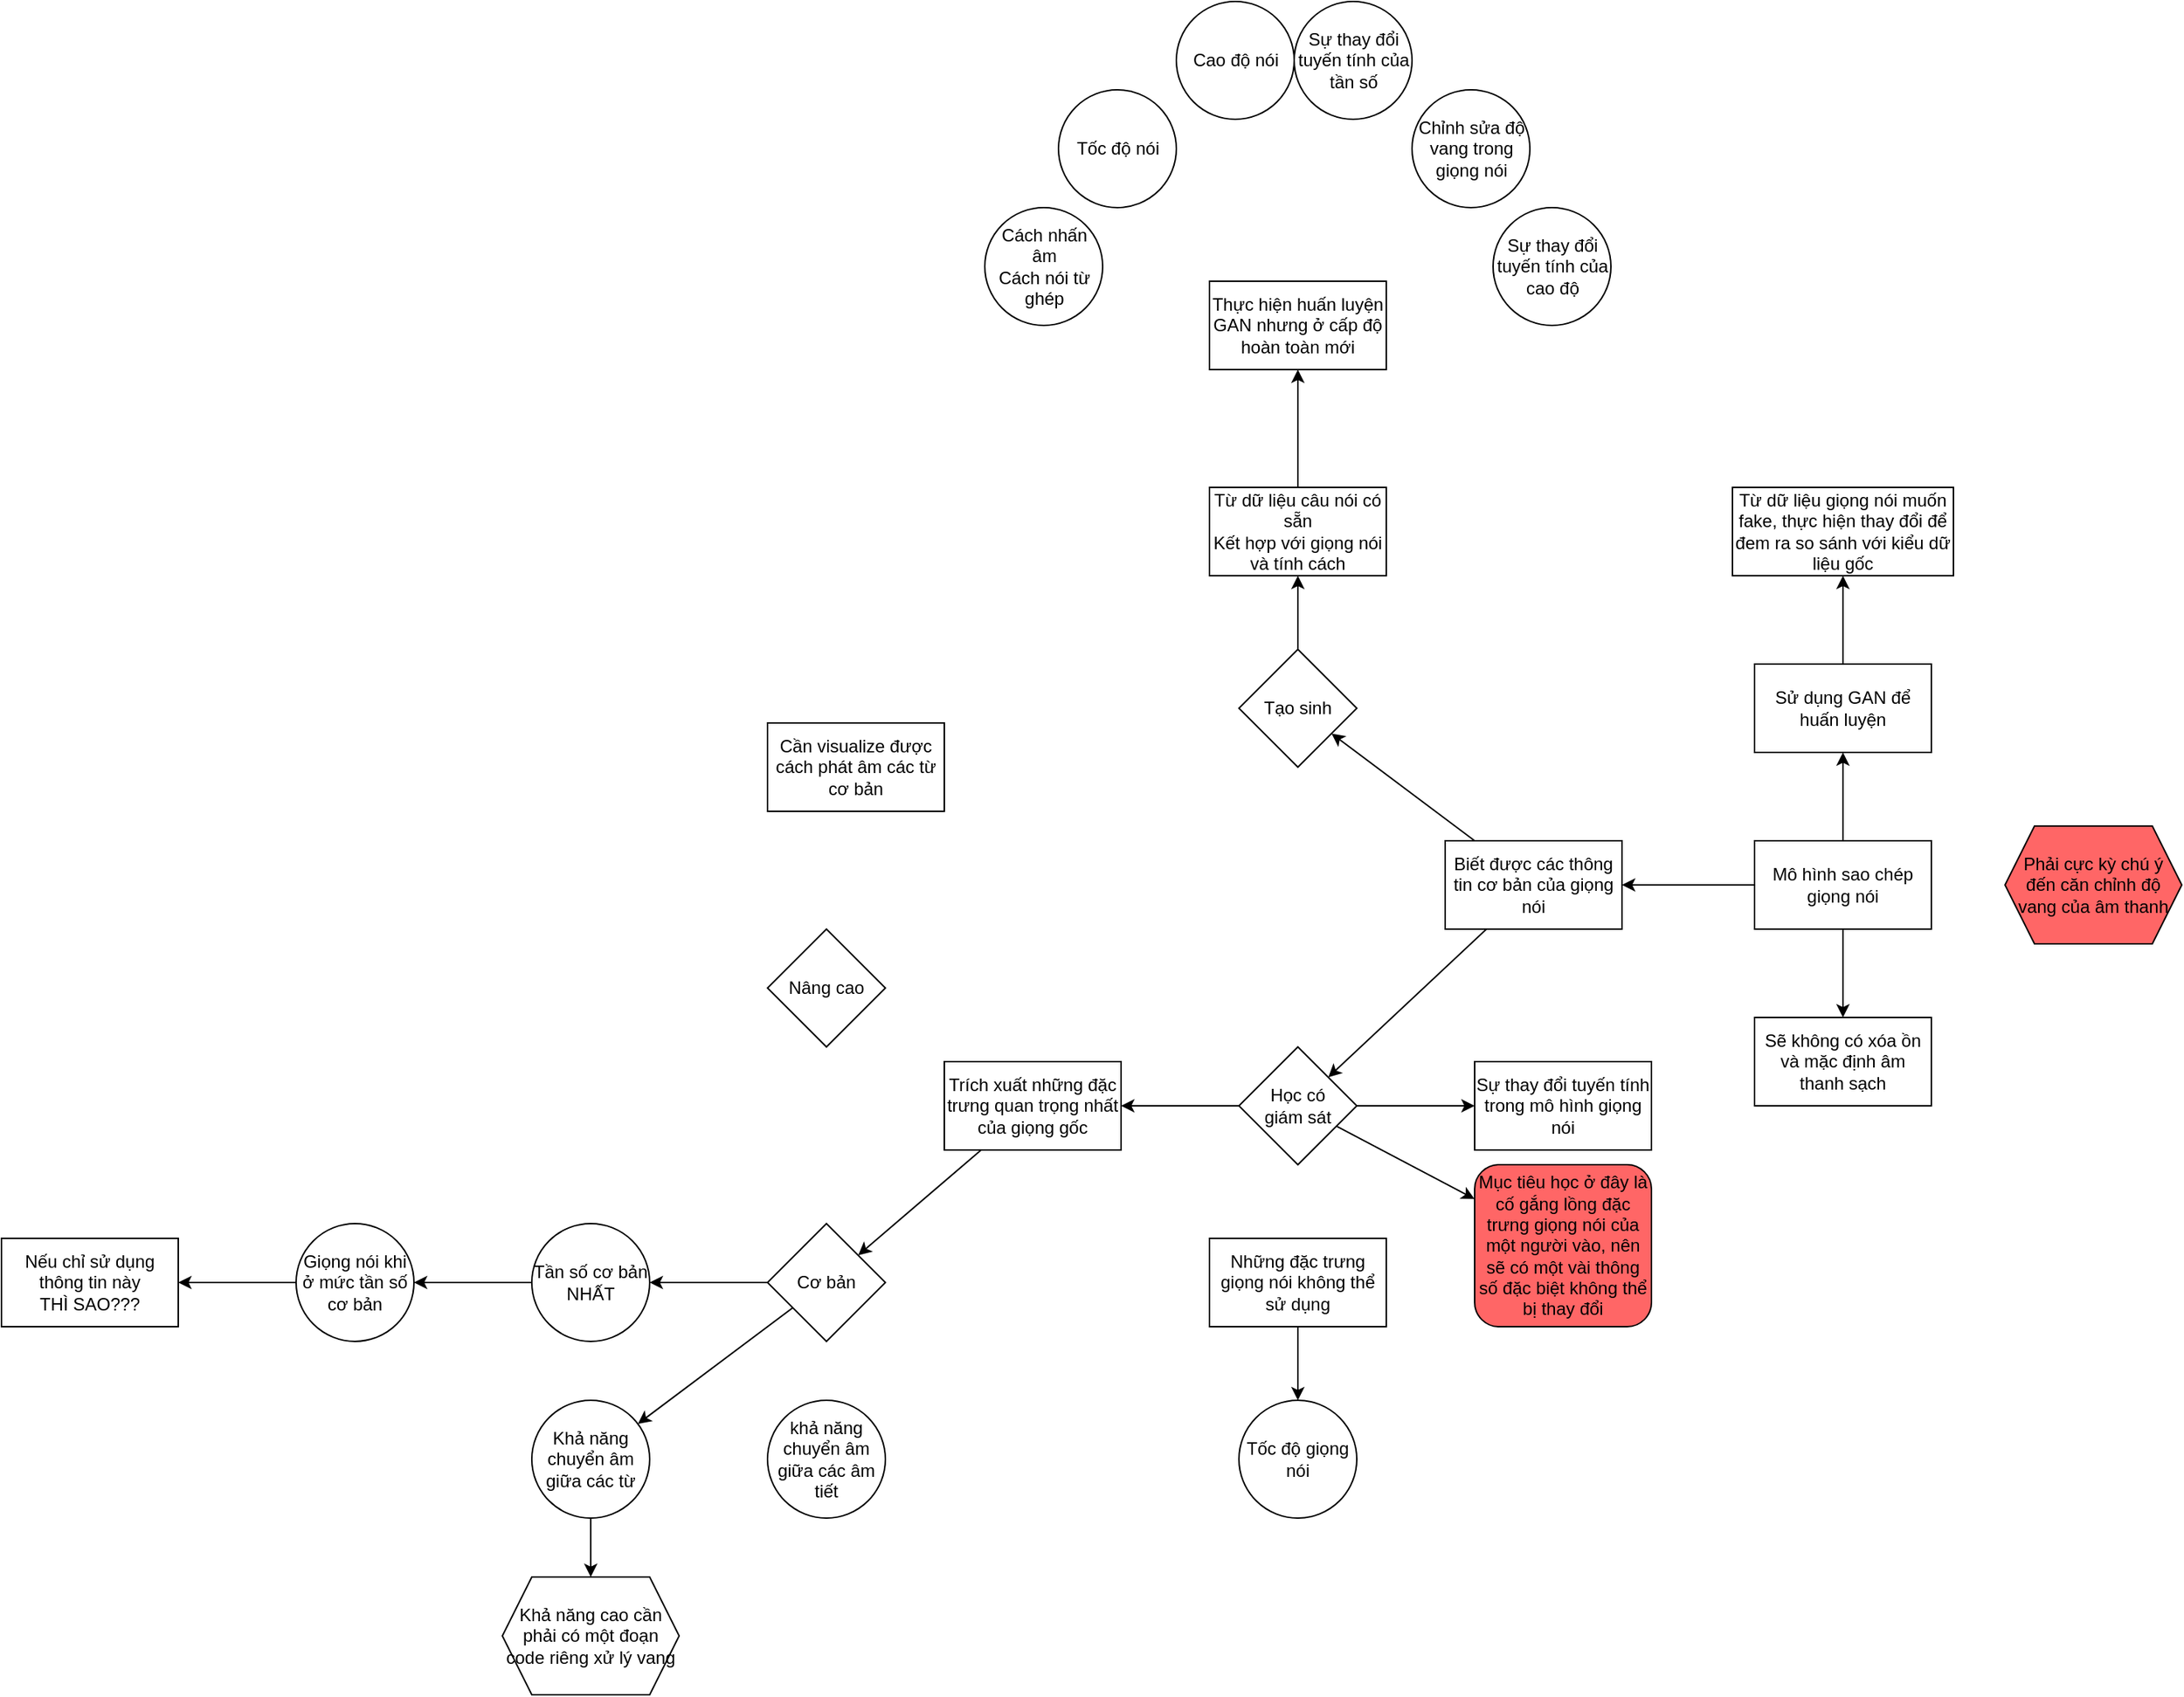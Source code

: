 <mxfile>
    <diagram id="du3HDHXmK6elPqAYcbAU" name="Page-1">
        <mxGraphModel dx="1339" dy="1525" grid="1" gridSize="10" guides="1" tooltips="1" connect="1" arrows="1" fold="1" page="1" pageScale="1" pageWidth="850" pageHeight="1100" math="0" shadow="0">
            <root>
                <mxCell id="0"/>
                <mxCell id="1" parent="0"/>
                <mxCell id="92" style="edgeStyle=none;html=1;" parent="1" source="85" target="87" edge="1">
                    <mxGeometry relative="1" as="geometry"/>
                </mxCell>
                <mxCell id="94" style="edgeStyle=none;html=1;" parent="1" source="85" target="86" edge="1">
                    <mxGeometry relative="1" as="geometry"/>
                </mxCell>
                <mxCell id="97" style="edgeStyle=none;html=1;" parent="1" source="85" target="96" edge="1">
                    <mxGeometry relative="1" as="geometry"/>
                </mxCell>
                <mxCell id="85" value="Mô hình sao chép giọng nói" style="whiteSpace=wrap;html=1;" parent="1" vertex="1">
                    <mxGeometry x="550" y="300" width="120" height="60" as="geometry"/>
                </mxCell>
                <mxCell id="101" style="edgeStyle=none;html=1;" parent="1" source="86" target="100" edge="1">
                    <mxGeometry relative="1" as="geometry"/>
                </mxCell>
                <mxCell id="114" style="edgeStyle=none;html=1;" parent="1" source="86" target="103" edge="1">
                    <mxGeometry relative="1" as="geometry"/>
                </mxCell>
                <mxCell id="86" value="Biết được các thông tin cơ bản của giọng nói" style="whiteSpace=wrap;html=1;" parent="1" vertex="1">
                    <mxGeometry x="340" y="300" width="120" height="60" as="geometry"/>
                </mxCell>
                <mxCell id="91" style="edgeStyle=none;html=1;" parent="1" source="87" target="89" edge="1">
                    <mxGeometry relative="1" as="geometry"/>
                </mxCell>
                <mxCell id="87" value="Sử dụng GAN để huấn luyện" style="whiteSpace=wrap;html=1;" parent="1" vertex="1">
                    <mxGeometry x="550" y="180" width="120" height="60" as="geometry"/>
                </mxCell>
                <mxCell id="89" value="Từ dữ liệu giọng nói muốn fake, thực hiện thay đổi để đem ra so sánh với kiểu dữ liệu gốc" style="whiteSpace=wrap;html=1;" parent="1" vertex="1">
                    <mxGeometry x="535" y="60" width="150" height="60" as="geometry"/>
                </mxCell>
                <mxCell id="96" value="Sẽ không có xóa ồn và mặc định âm thanh sạch" style="whiteSpace=wrap;html=1;" parent="1" vertex="1">
                    <mxGeometry x="550" y="420" width="120" height="60" as="geometry"/>
                </mxCell>
                <mxCell id="98" value="Sự thay đổi tuyến tính trong mô hình giọng nói" style="whiteSpace=wrap;html=1;" parent="1" vertex="1">
                    <mxGeometry x="360" y="450" width="120" height="60" as="geometry"/>
                </mxCell>
                <mxCell id="102" style="edgeStyle=none;html=1;" parent="1" source="100" target="98" edge="1">
                    <mxGeometry relative="1" as="geometry"/>
                </mxCell>
                <mxCell id="122" style="edgeStyle=none;html=1;" parent="1" source="100" target="121" edge="1">
                    <mxGeometry relative="1" as="geometry"/>
                </mxCell>
                <mxCell id="128" style="edgeStyle=none;html=1;" parent="1" source="100" target="116" edge="1">
                    <mxGeometry relative="1" as="geometry"/>
                </mxCell>
                <mxCell id="100" value="Học có&lt;br&gt;giám sát" style="rhombus;whiteSpace=wrap;html=1;" parent="1" vertex="1">
                    <mxGeometry x="200" y="440" width="80" height="80" as="geometry"/>
                </mxCell>
                <mxCell id="115" style="edgeStyle=none;html=1;" parent="1" source="103" target="104" edge="1">
                    <mxGeometry relative="1" as="geometry"/>
                </mxCell>
                <mxCell id="103" value="Tạo sinh" style="rhombus;whiteSpace=wrap;html=1;" parent="1" vertex="1">
                    <mxGeometry x="200" y="170" width="80" height="80" as="geometry"/>
                </mxCell>
                <mxCell id="106" value="" style="edgeStyle=none;html=1;" parent="1" source="104" target="105" edge="1">
                    <mxGeometry relative="1" as="geometry"/>
                </mxCell>
                <mxCell id="104" value="Từ dữ liệu câu nói có sẵn&lt;br&gt;Kết hợp với giọng nói và tính cách" style="whiteSpace=wrap;html=1;" parent="1" vertex="1">
                    <mxGeometry x="180" y="60" width="120" height="60" as="geometry"/>
                </mxCell>
                <mxCell id="105" value="Thực hiện huấn luyện GAN nhưng ở cấp độ hoàn toàn mới" style="whiteSpace=wrap;html=1;" parent="1" vertex="1">
                    <mxGeometry x="180" y="-80" width="120" height="60" as="geometry"/>
                </mxCell>
                <mxCell id="108" value="Tốc độ nói" style="ellipse;whiteSpace=wrap;html=1;" parent="1" vertex="1">
                    <mxGeometry x="77.5" y="-210" width="80" height="80" as="geometry"/>
                </mxCell>
                <mxCell id="109" value="Cao độ nói" style="ellipse;whiteSpace=wrap;html=1;" parent="1" vertex="1">
                    <mxGeometry x="157.5" y="-270" width="80" height="80" as="geometry"/>
                </mxCell>
                <mxCell id="110" value="Sự thay đổi tuyến tính của tần số" style="ellipse;whiteSpace=wrap;html=1;" parent="1" vertex="1">
                    <mxGeometry x="237.5" y="-270" width="80" height="80" as="geometry"/>
                </mxCell>
                <mxCell id="111" value="Chỉnh sửa độ vang trong giọng nói" style="ellipse;whiteSpace=wrap;html=1;" parent="1" vertex="1">
                    <mxGeometry x="317.5" y="-210" width="80" height="80" as="geometry"/>
                </mxCell>
                <mxCell id="112" value="Cách nhấn âm&lt;br&gt;Cách nói từ ghép" style="ellipse;whiteSpace=wrap;html=1;" parent="1" vertex="1">
                    <mxGeometry x="27.5" y="-130" width="80" height="80" as="geometry"/>
                </mxCell>
                <mxCell id="113" value="Sự thay đổi tuyến tính của cao độ" style="ellipse;whiteSpace=wrap;html=1;" parent="1" vertex="1">
                    <mxGeometry x="372.5" y="-130" width="80" height="80" as="geometry"/>
                </mxCell>
                <mxCell id="129" style="edgeStyle=none;html=1;" parent="1" source="116" target="118" edge="1">
                    <mxGeometry relative="1" as="geometry"/>
                </mxCell>
                <mxCell id="116" value="Trích xuất những đặc trưng quan trọng nhất của giọng gốc" style="whiteSpace=wrap;html=1;" parent="1" vertex="1">
                    <mxGeometry y="450" width="120" height="60" as="geometry"/>
                </mxCell>
                <mxCell id="131" style="edgeStyle=none;html=1;" parent="1" source="117" target="119" edge="1">
                    <mxGeometry relative="1" as="geometry"/>
                </mxCell>
                <mxCell id="117" value="Giọng nói khi ở mức tần số cơ bản" style="ellipse;whiteSpace=wrap;html=1;" parent="1" vertex="1">
                    <mxGeometry x="-440" y="560" width="80" height="80" as="geometry"/>
                </mxCell>
                <mxCell id="136" style="edgeStyle=none;html=1;" parent="1" source="118" target="127" edge="1">
                    <mxGeometry relative="1" as="geometry"/>
                </mxCell>
                <mxCell id="140" style="edgeStyle=none;html=1;" parent="1" source="118" target="139" edge="1">
                    <mxGeometry relative="1" as="geometry"/>
                </mxCell>
                <mxCell id="118" value="Cơ bản" style="rhombus;whiteSpace=wrap;html=1;" parent="1" vertex="1">
                    <mxGeometry x="-120" y="560" width="80" height="80" as="geometry"/>
                </mxCell>
                <mxCell id="119" value="Nếu chỉ sử dụng thông tin này&lt;br&gt;THÌ SAO???" style="whiteSpace=wrap;html=1;" parent="1" vertex="1">
                    <mxGeometry x="-640" y="570" width="120" height="60" as="geometry"/>
                </mxCell>
                <mxCell id="126" style="edgeStyle=none;html=1;" parent="1" source="120" target="125" edge="1">
                    <mxGeometry relative="1" as="geometry"/>
                </mxCell>
                <mxCell id="120" value="Những đặc trưng giọng nói không thể sử dụng" style="whiteSpace=wrap;html=1;" parent="1" vertex="1">
                    <mxGeometry x="180" y="570" width="120" height="60" as="geometry"/>
                </mxCell>
                <mxCell id="121" value="Mục tiêu học ở đây là cố gắng lồng đặc trưng giọng nói của một người vào, nên sẽ có một vài thông số đặc biệt không thể bị thay đổi" style="rounded=1;whiteSpace=wrap;html=1;fillColor=#FF6666;" parent="1" vertex="1">
                    <mxGeometry x="360" y="520" width="120" height="110" as="geometry"/>
                </mxCell>
                <mxCell id="124" value="Phải cực kỳ chú ý đến căn chỉnh độ vang của âm thanh" style="shape=hexagon;perimeter=hexagonPerimeter2;whiteSpace=wrap;html=1;fixedSize=1;fillColor=#FF6666;" parent="1" vertex="1">
                    <mxGeometry x="720" y="290" width="120" height="80" as="geometry"/>
                </mxCell>
                <mxCell id="125" value="Tốc độ giọng nói" style="ellipse;whiteSpace=wrap;html=1;fillColor=none;" parent="1" vertex="1">
                    <mxGeometry x="200" y="680" width="80" height="80" as="geometry"/>
                </mxCell>
                <mxCell id="134" style="edgeStyle=none;html=1;" parent="1" source="127" target="133" edge="1">
                    <mxGeometry relative="1" as="geometry"/>
                </mxCell>
                <mxCell id="127" value="Khả năng chuyển âm giữa các từ" style="ellipse;whiteSpace=wrap;html=1;fillColor=none;" parent="1" vertex="1">
                    <mxGeometry x="-280" y="680" width="80" height="80" as="geometry"/>
                </mxCell>
                <mxCell id="133" value="Khả năng cao cần phải có một đoạn code riêng xử lý vang" style="shape=hexagon;perimeter=hexagonPerimeter2;whiteSpace=wrap;html=1;fixedSize=1;fillColor=none;" parent="1" vertex="1">
                    <mxGeometry x="-300" y="800" width="120" height="80" as="geometry"/>
                </mxCell>
                <mxCell id="135" value="Cần visualize được cách phát âm các từ cơ bản" style="whiteSpace=wrap;html=1;fillColor=none;" parent="1" vertex="1">
                    <mxGeometry x="-120" y="220" width="120" height="60" as="geometry"/>
                </mxCell>
                <mxCell id="137" value="Nâng cao" style="rhombus;whiteSpace=wrap;html=1;fillColor=none;" parent="1" vertex="1">
                    <mxGeometry x="-120" y="360" width="80" height="80" as="geometry"/>
                </mxCell>
                <mxCell id="138" value="khả năng chuyển âm giữa các âm tiết" style="ellipse;whiteSpace=wrap;html=1;fillColor=none;" parent="1" vertex="1">
                    <mxGeometry x="-120" y="680" width="80" height="80" as="geometry"/>
                </mxCell>
                <mxCell id="142" style="edgeStyle=none;html=1;" parent="1" source="139" target="117" edge="1">
                    <mxGeometry relative="1" as="geometry"/>
                </mxCell>
                <mxCell id="139" value="Tần số cơ bản NHẤT" style="ellipse;whiteSpace=wrap;html=1;fillColor=none;" parent="1" vertex="1">
                    <mxGeometry x="-280" y="560" width="80" height="80" as="geometry"/>
                </mxCell>
            </root>
        </mxGraphModel>
    </diagram>
</mxfile>